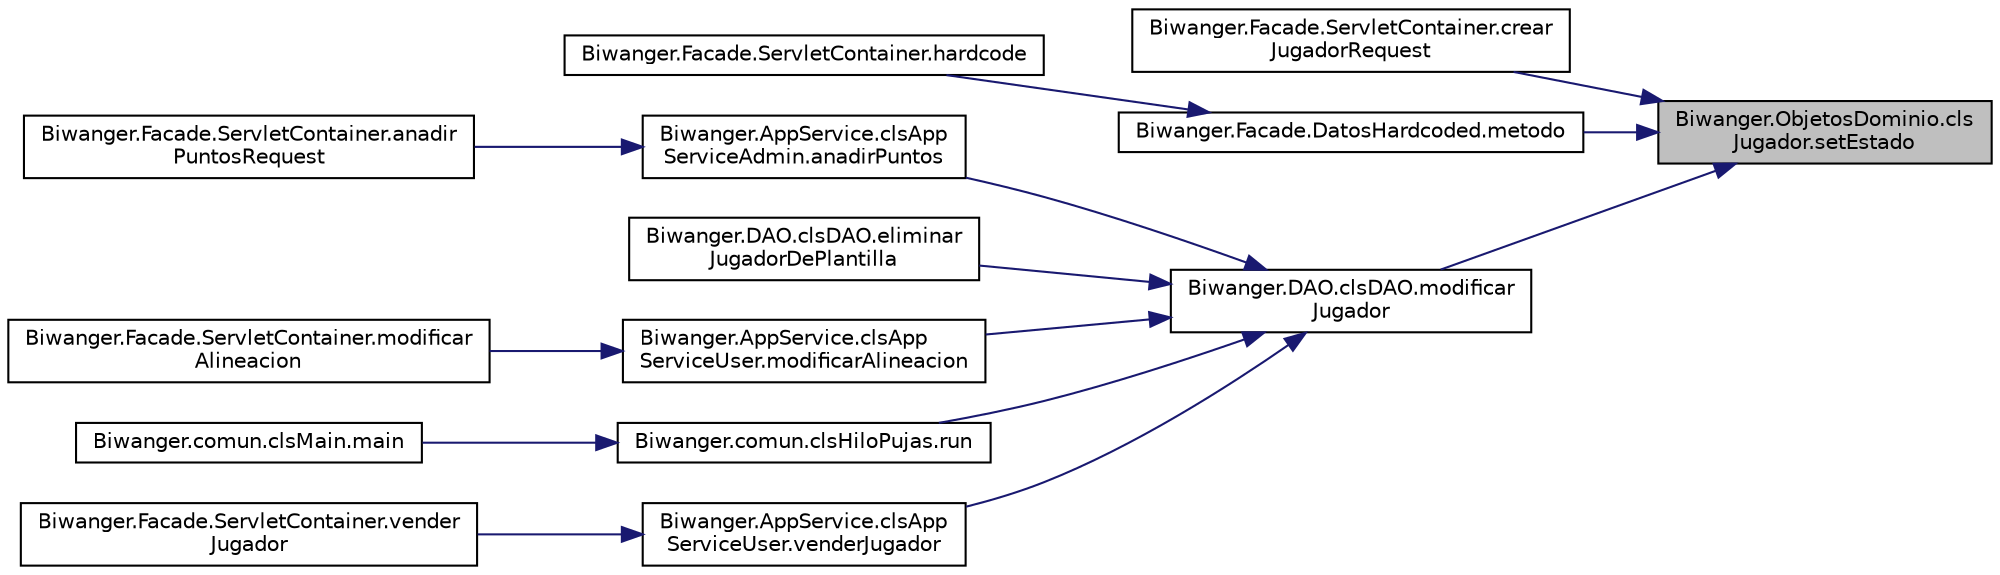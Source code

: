 digraph "Biwanger.ObjetosDominio.clsJugador.setEstado"
{
 // LATEX_PDF_SIZE
  edge [fontname="Helvetica",fontsize="10",labelfontname="Helvetica",labelfontsize="10"];
  node [fontname="Helvetica",fontsize="10",shape=record];
  rankdir="RL";
  Node1 [label="Biwanger.ObjetosDominio.cls\lJugador.setEstado",height=0.2,width=0.4,color="black", fillcolor="grey75", style="filled", fontcolor="black",tooltip=" "];
  Node1 -> Node2 [dir="back",color="midnightblue",fontsize="10",style="solid",fontname="Helvetica"];
  Node2 [label="Biwanger.Facade.ServletContainer.crear\lJugadorRequest",height=0.2,width=0.4,color="black", fillcolor="white", style="filled",URL="$class_biwanger_1_1_facade_1_1_servlet_container.html#a60ad3c267ac6524d219d60fafbd36b67",tooltip=" "];
  Node1 -> Node3 [dir="back",color="midnightblue",fontsize="10",style="solid",fontname="Helvetica"];
  Node3 [label="Biwanger.Facade.DatosHardcoded.metodo",height=0.2,width=0.4,color="black", fillcolor="white", style="filled",URL="$class_biwanger_1_1_facade_1_1_datos_hardcoded.html#a8c67e5269382e658ec8c6812930863c3",tooltip=" "];
  Node3 -> Node4 [dir="back",color="midnightblue",fontsize="10",style="solid",fontname="Helvetica"];
  Node4 [label="Biwanger.Facade.ServletContainer.hardcode",height=0.2,width=0.4,color="black", fillcolor="white", style="filled",URL="$class_biwanger_1_1_facade_1_1_servlet_container.html#adda5f1e6f6fc484c30ae7fe9fbdc6318",tooltip=" "];
  Node1 -> Node5 [dir="back",color="midnightblue",fontsize="10",style="solid",fontname="Helvetica"];
  Node5 [label="Biwanger.DAO.clsDAO.modificar\lJugador",height=0.2,width=0.4,color="black", fillcolor="white", style="filled",URL="$class_biwanger_1_1_d_a_o_1_1cls_d_a_o.html#a0b0abb6047254b917a1527955f1668e7",tooltip=" "];
  Node5 -> Node6 [dir="back",color="midnightblue",fontsize="10",style="solid",fontname="Helvetica"];
  Node6 [label="Biwanger.AppService.clsApp\lServiceAdmin.anadirPuntos",height=0.2,width=0.4,color="black", fillcolor="white", style="filled",URL="$class_biwanger_1_1_app_service_1_1cls_app_service_admin.html#a2c801a4ec68d39ed93d44b260272d49d",tooltip=" "];
  Node6 -> Node7 [dir="back",color="midnightblue",fontsize="10",style="solid",fontname="Helvetica"];
  Node7 [label="Biwanger.Facade.ServletContainer.anadir\lPuntosRequest",height=0.2,width=0.4,color="black", fillcolor="white", style="filled",URL="$class_biwanger_1_1_facade_1_1_servlet_container.html#ac6cc756415f934e374bdd146d6901266",tooltip=" "];
  Node5 -> Node8 [dir="back",color="midnightblue",fontsize="10",style="solid",fontname="Helvetica"];
  Node8 [label="Biwanger.DAO.clsDAO.eliminar\lJugadorDePlantilla",height=0.2,width=0.4,color="black", fillcolor="white", style="filled",URL="$class_biwanger_1_1_d_a_o_1_1cls_d_a_o.html#a1d722e9a03fff06cadda3142fea1430c",tooltip=" "];
  Node5 -> Node9 [dir="back",color="midnightblue",fontsize="10",style="solid",fontname="Helvetica"];
  Node9 [label="Biwanger.AppService.clsApp\lServiceUser.modificarAlineacion",height=0.2,width=0.4,color="black", fillcolor="white", style="filled",URL="$class_biwanger_1_1_app_service_1_1cls_app_service_user.html#a425dda4e33a85cec2b23f7e0c7f0eb7c",tooltip=" "];
  Node9 -> Node10 [dir="back",color="midnightblue",fontsize="10",style="solid",fontname="Helvetica"];
  Node10 [label="Biwanger.Facade.ServletContainer.modificar\lAlineacion",height=0.2,width=0.4,color="black", fillcolor="white", style="filled",URL="$class_biwanger_1_1_facade_1_1_servlet_container.html#aa4b67ad890668577487de568096f63de",tooltip=" "];
  Node5 -> Node11 [dir="back",color="midnightblue",fontsize="10",style="solid",fontname="Helvetica"];
  Node11 [label="Biwanger.comun.clsHiloPujas.run",height=0.2,width=0.4,color="black", fillcolor="white", style="filled",URL="$class_biwanger_1_1comun_1_1cls_hilo_pujas.html#a1081eef132d091c12bb08bf1eb2db1c1",tooltip=" "];
  Node11 -> Node12 [dir="back",color="midnightblue",fontsize="10",style="solid",fontname="Helvetica"];
  Node12 [label="Biwanger.comun.clsMain.main",height=0.2,width=0.4,color="black", fillcolor="white", style="filled",URL="$class_biwanger_1_1comun_1_1cls_main.html#a09e0032f856ff2123925717cef2db994",tooltip=" "];
  Node5 -> Node13 [dir="back",color="midnightblue",fontsize="10",style="solid",fontname="Helvetica"];
  Node13 [label="Biwanger.AppService.clsApp\lServiceUser.venderJugador",height=0.2,width=0.4,color="black", fillcolor="white", style="filled",URL="$class_biwanger_1_1_app_service_1_1cls_app_service_user.html#afb04e72d55b45c091a6bebda6ea1ab82",tooltip=" "];
  Node13 -> Node14 [dir="back",color="midnightblue",fontsize="10",style="solid",fontname="Helvetica"];
  Node14 [label="Biwanger.Facade.ServletContainer.vender\lJugador",height=0.2,width=0.4,color="black", fillcolor="white", style="filled",URL="$class_biwanger_1_1_facade_1_1_servlet_container.html#a43fee37e057cb8e69b20b0dd4d7c12c4",tooltip=" "];
}
